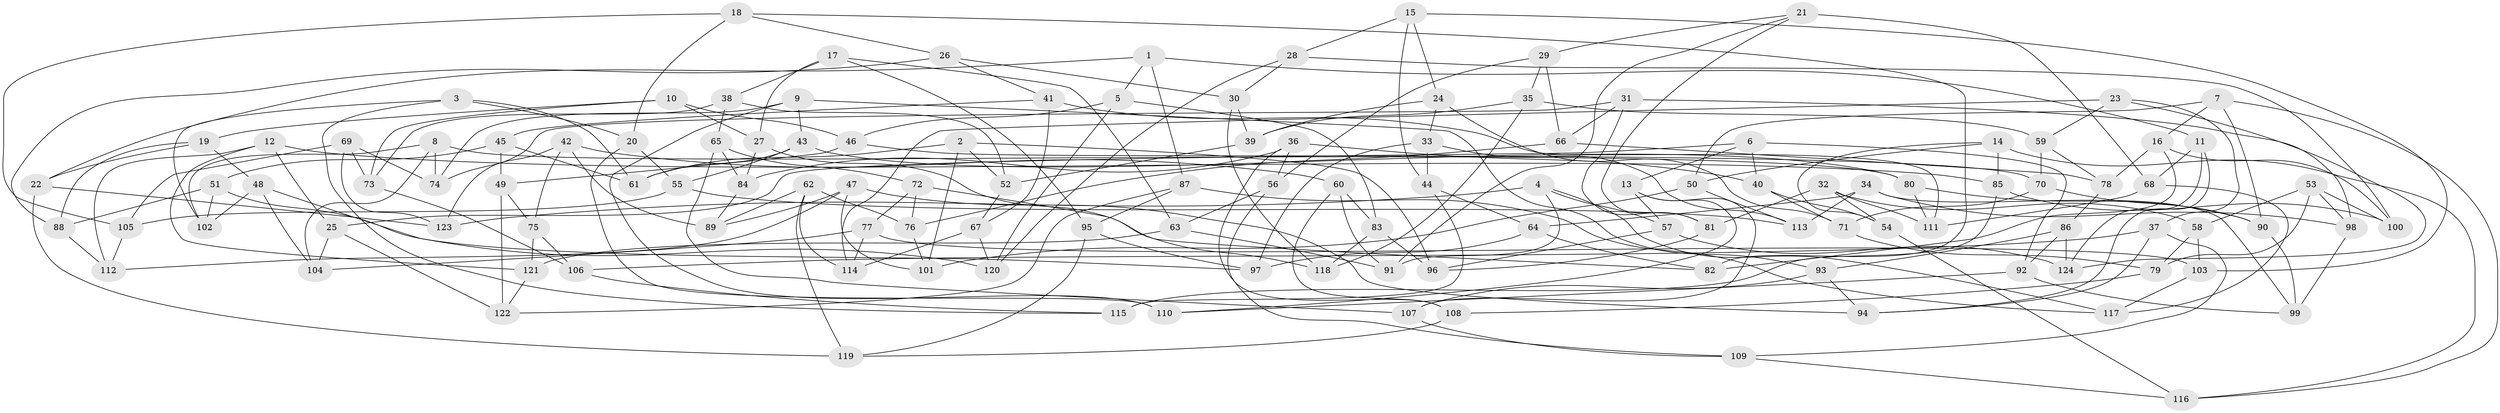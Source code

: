// coarse degree distribution, {6: 0.1935483870967742, 8: 0.11290322580645161, 4: 0.46774193548387094, 9: 0.03225806451612903, 10: 0.016129032258064516, 15: 0.016129032258064516, 7: 0.06451612903225806, 11: 0.016129032258064516, 5: 0.03225806451612903, 12: 0.016129032258064516, 3: 0.03225806451612903}
// Generated by graph-tools (version 1.1) at 2025/20/03/04/25 18:20:38]
// undirected, 124 vertices, 248 edges
graph export_dot {
graph [start="1"]
  node [color=gray90,style=filled];
  1;
  2;
  3;
  4;
  5;
  6;
  7;
  8;
  9;
  10;
  11;
  12;
  13;
  14;
  15;
  16;
  17;
  18;
  19;
  20;
  21;
  22;
  23;
  24;
  25;
  26;
  27;
  28;
  29;
  30;
  31;
  32;
  33;
  34;
  35;
  36;
  37;
  38;
  39;
  40;
  41;
  42;
  43;
  44;
  45;
  46;
  47;
  48;
  49;
  50;
  51;
  52;
  53;
  54;
  55;
  56;
  57;
  58;
  59;
  60;
  61;
  62;
  63;
  64;
  65;
  66;
  67;
  68;
  69;
  70;
  71;
  72;
  73;
  74;
  75;
  76;
  77;
  78;
  79;
  80;
  81;
  82;
  83;
  84;
  85;
  86;
  87;
  88;
  89;
  90;
  91;
  92;
  93;
  94;
  95;
  96;
  97;
  98;
  99;
  100;
  101;
  102;
  103;
  104;
  105;
  106;
  107;
  108;
  109;
  110;
  111;
  112;
  113;
  114;
  115;
  116;
  117;
  118;
  119;
  120;
  121;
  122;
  123;
  124;
  1 -- 5;
  1 -- 87;
  1 -- 11;
  1 -- 22;
  2 -- 101;
  2 -- 96;
  2 -- 52;
  2 -- 61;
  3 -- 115;
  3 -- 61;
  3 -- 102;
  3 -- 20;
  4 -- 91;
  4 -- 117;
  4 -- 123;
  4 -- 57;
  5 -- 120;
  5 -- 83;
  5 -- 46;
  6 -- 13;
  6 -- 92;
  6 -- 25;
  6 -- 40;
  7 -- 16;
  7 -- 90;
  7 -- 50;
  7 -- 116;
  8 -- 104;
  8 -- 80;
  8 -- 102;
  8 -- 74;
  9 -- 93;
  9 -- 74;
  9 -- 43;
  9 -- 110;
  10 -- 73;
  10 -- 27;
  10 -- 46;
  10 -- 19;
  11 -- 68;
  11 -- 94;
  11 -- 124;
  12 -- 85;
  12 -- 121;
  12 -- 25;
  12 -- 112;
  13 -- 57;
  13 -- 107;
  13 -- 110;
  14 -- 50;
  14 -- 54;
  14 -- 85;
  14 -- 116;
  15 -- 103;
  15 -- 44;
  15 -- 28;
  15 -- 24;
  16 -- 100;
  16 -- 78;
  16 -- 82;
  17 -- 27;
  17 -- 38;
  17 -- 63;
  17 -- 95;
  18 -- 20;
  18 -- 105;
  18 -- 26;
  18 -- 82;
  19 -- 88;
  19 -- 22;
  19 -- 48;
  20 -- 55;
  20 -- 110;
  21 -- 81;
  21 -- 68;
  21 -- 29;
  21 -- 91;
  22 -- 119;
  22 -- 123;
  23 -- 114;
  23 -- 37;
  23 -- 59;
  23 -- 124;
  24 -- 39;
  24 -- 71;
  24 -- 33;
  25 -- 122;
  25 -- 104;
  26 -- 41;
  26 -- 30;
  26 -- 88;
  27 -- 118;
  27 -- 84;
  28 -- 100;
  28 -- 120;
  28 -- 30;
  29 -- 56;
  29 -- 66;
  29 -- 35;
  30 -- 39;
  30 -- 118;
  31 -- 66;
  31 -- 98;
  31 -- 74;
  31 -- 81;
  32 -- 81;
  32 -- 58;
  32 -- 111;
  32 -- 54;
  33 -- 113;
  33 -- 44;
  33 -- 97;
  34 -- 98;
  34 -- 99;
  34 -- 113;
  34 -- 64;
  35 -- 59;
  35 -- 39;
  35 -- 118;
  36 -- 56;
  36 -- 40;
  36 -- 84;
  36 -- 108;
  37 -- 106;
  37 -- 109;
  37 -- 94;
  38 -- 52;
  38 -- 65;
  38 -- 73;
  39 -- 52;
  40 -- 54;
  40 -- 71;
  41 -- 67;
  41 -- 45;
  41 -- 111;
  42 -- 75;
  42 -- 60;
  42 -- 123;
  42 -- 89;
  43 -- 55;
  43 -- 80;
  43 -- 61;
  44 -- 64;
  44 -- 115;
  45 -- 49;
  45 -- 51;
  45 -- 61;
  46 -- 70;
  46 -- 49;
  47 -- 101;
  47 -- 89;
  47 -- 112;
  47 -- 94;
  48 -- 102;
  48 -- 120;
  48 -- 104;
  49 -- 122;
  49 -- 75;
  50 -- 113;
  50 -- 101;
  51 -- 97;
  51 -- 88;
  51 -- 102;
  52 -- 67;
  53 -- 98;
  53 -- 79;
  53 -- 100;
  53 -- 58;
  54 -- 116;
  55 -- 105;
  55 -- 113;
  56 -- 109;
  56 -- 63;
  57 -- 96;
  57 -- 124;
  58 -- 79;
  58 -- 103;
  59 -- 70;
  59 -- 78;
  60 -- 91;
  60 -- 108;
  60 -- 83;
  62 -- 119;
  62 -- 114;
  62 -- 89;
  62 -- 76;
  63 -- 91;
  63 -- 121;
  64 -- 97;
  64 -- 82;
  65 -- 107;
  65 -- 72;
  65 -- 84;
  66 -- 78;
  66 -- 76;
  67 -- 120;
  67 -- 114;
  68 -- 117;
  68 -- 111;
  69 -- 105;
  69 -- 123;
  69 -- 73;
  69 -- 74;
  70 -- 90;
  70 -- 71;
  71 -- 79;
  72 -- 82;
  72 -- 76;
  72 -- 77;
  73 -- 106;
  75 -- 121;
  75 -- 106;
  76 -- 101;
  77 -- 114;
  77 -- 103;
  77 -- 104;
  78 -- 86;
  79 -- 108;
  80 -- 90;
  80 -- 111;
  81 -- 96;
  83 -- 118;
  83 -- 96;
  84 -- 89;
  85 -- 100;
  85 -- 115;
  86 -- 92;
  86 -- 93;
  86 -- 124;
  87 -- 117;
  87 -- 95;
  87 -- 122;
  88 -- 112;
  90 -- 99;
  92 -- 110;
  92 -- 99;
  93 -- 107;
  93 -- 94;
  95 -- 97;
  95 -- 119;
  98 -- 99;
  103 -- 117;
  105 -- 112;
  106 -- 115;
  107 -- 109;
  108 -- 119;
  109 -- 116;
  121 -- 122;
}

